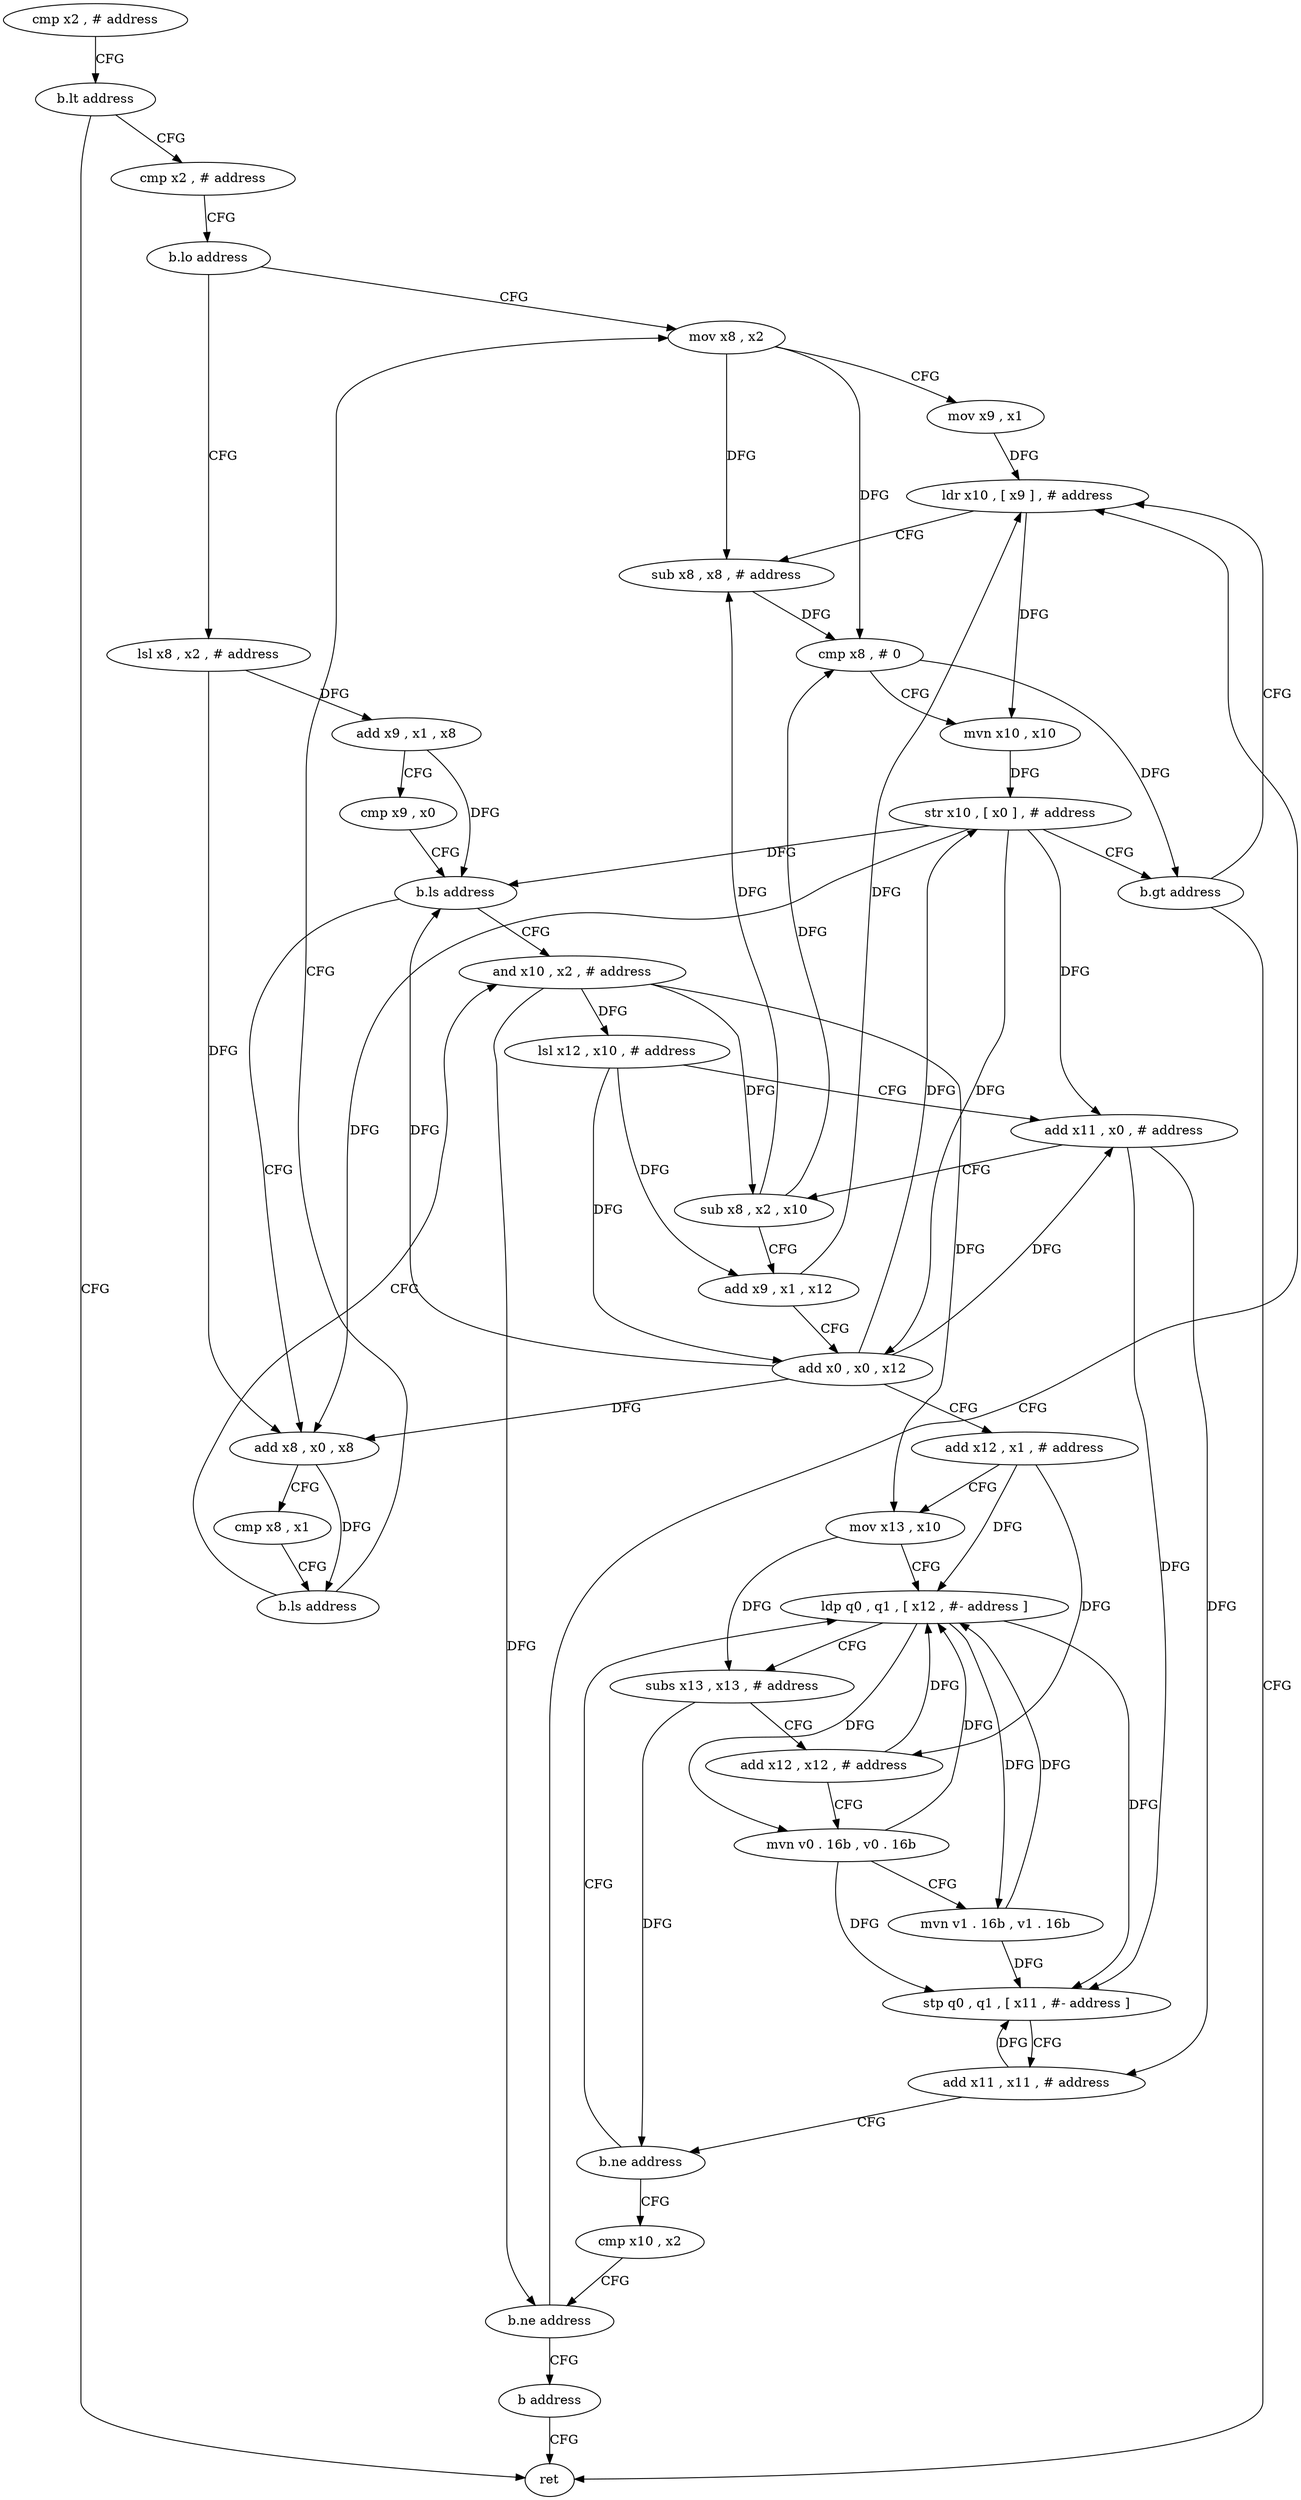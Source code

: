 digraph "func" {
"4223444" [label = "cmp x2 , # address" ]
"4223448" [label = "b.lt address" ]
"4223520" [label = "ret" ]
"4223452" [label = "cmp x2 , # address" ]
"4223456" [label = "b.lo address" ]
"4223488" [label = "mov x8 , x2" ]
"4223460" [label = "lsl x8 , x2 , # address" ]
"4223492" [label = "mov x9 , x1" ]
"4223496" [label = "ldr x10 , [ x9 ] , # address" ]
"4223464" [label = "add x9 , x1 , x8" ]
"4223468" [label = "cmp x9 , x0" ]
"4223472" [label = "b.ls address" ]
"4223524" [label = "and x10 , x2 , # address" ]
"4223476" [label = "add x8 , x0 , x8" ]
"4223500" [label = "sub x8 , x8 , # address" ]
"4223504" [label = "cmp x8 , # 0" ]
"4223508" [label = "mvn x10 , x10" ]
"4223512" [label = "str x10 , [ x0 ] , # address" ]
"4223516" [label = "b.gt address" ]
"4223528" [label = "lsl x12 , x10 , # address" ]
"4223532" [label = "add x11 , x0 , # address" ]
"4223536" [label = "sub x8 , x2 , x10" ]
"4223540" [label = "add x9 , x1 , x12" ]
"4223544" [label = "add x0 , x0 , x12" ]
"4223548" [label = "add x12 , x1 , # address" ]
"4223552" [label = "mov x13 , x10" ]
"4223556" [label = "ldp q0 , q1 , [ x12 , #- address ]" ]
"4223480" [label = "cmp x8 , x1" ]
"4223484" [label = "b.ls address" ]
"4223560" [label = "subs x13 , x13 , # address" ]
"4223564" [label = "add x12 , x12 , # address" ]
"4223568" [label = "mvn v0 . 16b , v0 . 16b" ]
"4223572" [label = "mvn v1 . 16b , v1 . 16b" ]
"4223576" [label = "stp q0 , q1 , [ x11 , #- address ]" ]
"4223580" [label = "add x11 , x11 , # address" ]
"4223584" [label = "b.ne address" ]
"4223588" [label = "cmp x10 , x2" ]
"4223592" [label = "b.ne address" ]
"4223596" [label = "b address" ]
"4223444" -> "4223448" [ label = "CFG" ]
"4223448" -> "4223520" [ label = "CFG" ]
"4223448" -> "4223452" [ label = "CFG" ]
"4223452" -> "4223456" [ label = "CFG" ]
"4223456" -> "4223488" [ label = "CFG" ]
"4223456" -> "4223460" [ label = "CFG" ]
"4223488" -> "4223492" [ label = "CFG" ]
"4223488" -> "4223500" [ label = "DFG" ]
"4223488" -> "4223504" [ label = "DFG" ]
"4223460" -> "4223464" [ label = "DFG" ]
"4223460" -> "4223476" [ label = "DFG" ]
"4223492" -> "4223496" [ label = "DFG" ]
"4223496" -> "4223500" [ label = "CFG" ]
"4223496" -> "4223508" [ label = "DFG" ]
"4223464" -> "4223468" [ label = "CFG" ]
"4223464" -> "4223472" [ label = "DFG" ]
"4223468" -> "4223472" [ label = "CFG" ]
"4223472" -> "4223524" [ label = "CFG" ]
"4223472" -> "4223476" [ label = "CFG" ]
"4223524" -> "4223528" [ label = "DFG" ]
"4223524" -> "4223536" [ label = "DFG" ]
"4223524" -> "4223552" [ label = "DFG" ]
"4223524" -> "4223592" [ label = "DFG" ]
"4223476" -> "4223480" [ label = "CFG" ]
"4223476" -> "4223484" [ label = "DFG" ]
"4223500" -> "4223504" [ label = "DFG" ]
"4223504" -> "4223508" [ label = "CFG" ]
"4223504" -> "4223516" [ label = "DFG" ]
"4223508" -> "4223512" [ label = "DFG" ]
"4223512" -> "4223516" [ label = "CFG" ]
"4223512" -> "4223472" [ label = "DFG" ]
"4223512" -> "4223532" [ label = "DFG" ]
"4223512" -> "4223544" [ label = "DFG" ]
"4223512" -> "4223476" [ label = "DFG" ]
"4223516" -> "4223496" [ label = "CFG" ]
"4223516" -> "4223520" [ label = "CFG" ]
"4223528" -> "4223532" [ label = "CFG" ]
"4223528" -> "4223540" [ label = "DFG" ]
"4223528" -> "4223544" [ label = "DFG" ]
"4223532" -> "4223536" [ label = "CFG" ]
"4223532" -> "4223576" [ label = "DFG" ]
"4223532" -> "4223580" [ label = "DFG" ]
"4223536" -> "4223540" [ label = "CFG" ]
"4223536" -> "4223500" [ label = "DFG" ]
"4223536" -> "4223504" [ label = "DFG" ]
"4223540" -> "4223544" [ label = "CFG" ]
"4223540" -> "4223496" [ label = "DFG" ]
"4223544" -> "4223548" [ label = "CFG" ]
"4223544" -> "4223472" [ label = "DFG" ]
"4223544" -> "4223512" [ label = "DFG" ]
"4223544" -> "4223532" [ label = "DFG" ]
"4223544" -> "4223476" [ label = "DFG" ]
"4223548" -> "4223552" [ label = "CFG" ]
"4223548" -> "4223556" [ label = "DFG" ]
"4223548" -> "4223564" [ label = "DFG" ]
"4223552" -> "4223556" [ label = "CFG" ]
"4223552" -> "4223560" [ label = "DFG" ]
"4223556" -> "4223560" [ label = "CFG" ]
"4223556" -> "4223568" [ label = "DFG" ]
"4223556" -> "4223572" [ label = "DFG" ]
"4223556" -> "4223576" [ label = "DFG" ]
"4223480" -> "4223484" [ label = "CFG" ]
"4223484" -> "4223524" [ label = "CFG" ]
"4223484" -> "4223488" [ label = "CFG" ]
"4223560" -> "4223564" [ label = "CFG" ]
"4223560" -> "4223584" [ label = "DFG" ]
"4223564" -> "4223568" [ label = "CFG" ]
"4223564" -> "4223556" [ label = "DFG" ]
"4223568" -> "4223572" [ label = "CFG" ]
"4223568" -> "4223556" [ label = "DFG" ]
"4223568" -> "4223576" [ label = "DFG" ]
"4223572" -> "4223576" [ label = "DFG" ]
"4223572" -> "4223556" [ label = "DFG" ]
"4223576" -> "4223580" [ label = "CFG" ]
"4223580" -> "4223584" [ label = "CFG" ]
"4223580" -> "4223576" [ label = "DFG" ]
"4223584" -> "4223556" [ label = "CFG" ]
"4223584" -> "4223588" [ label = "CFG" ]
"4223588" -> "4223592" [ label = "CFG" ]
"4223592" -> "4223496" [ label = "CFG" ]
"4223592" -> "4223596" [ label = "CFG" ]
"4223596" -> "4223520" [ label = "CFG" ]
}
